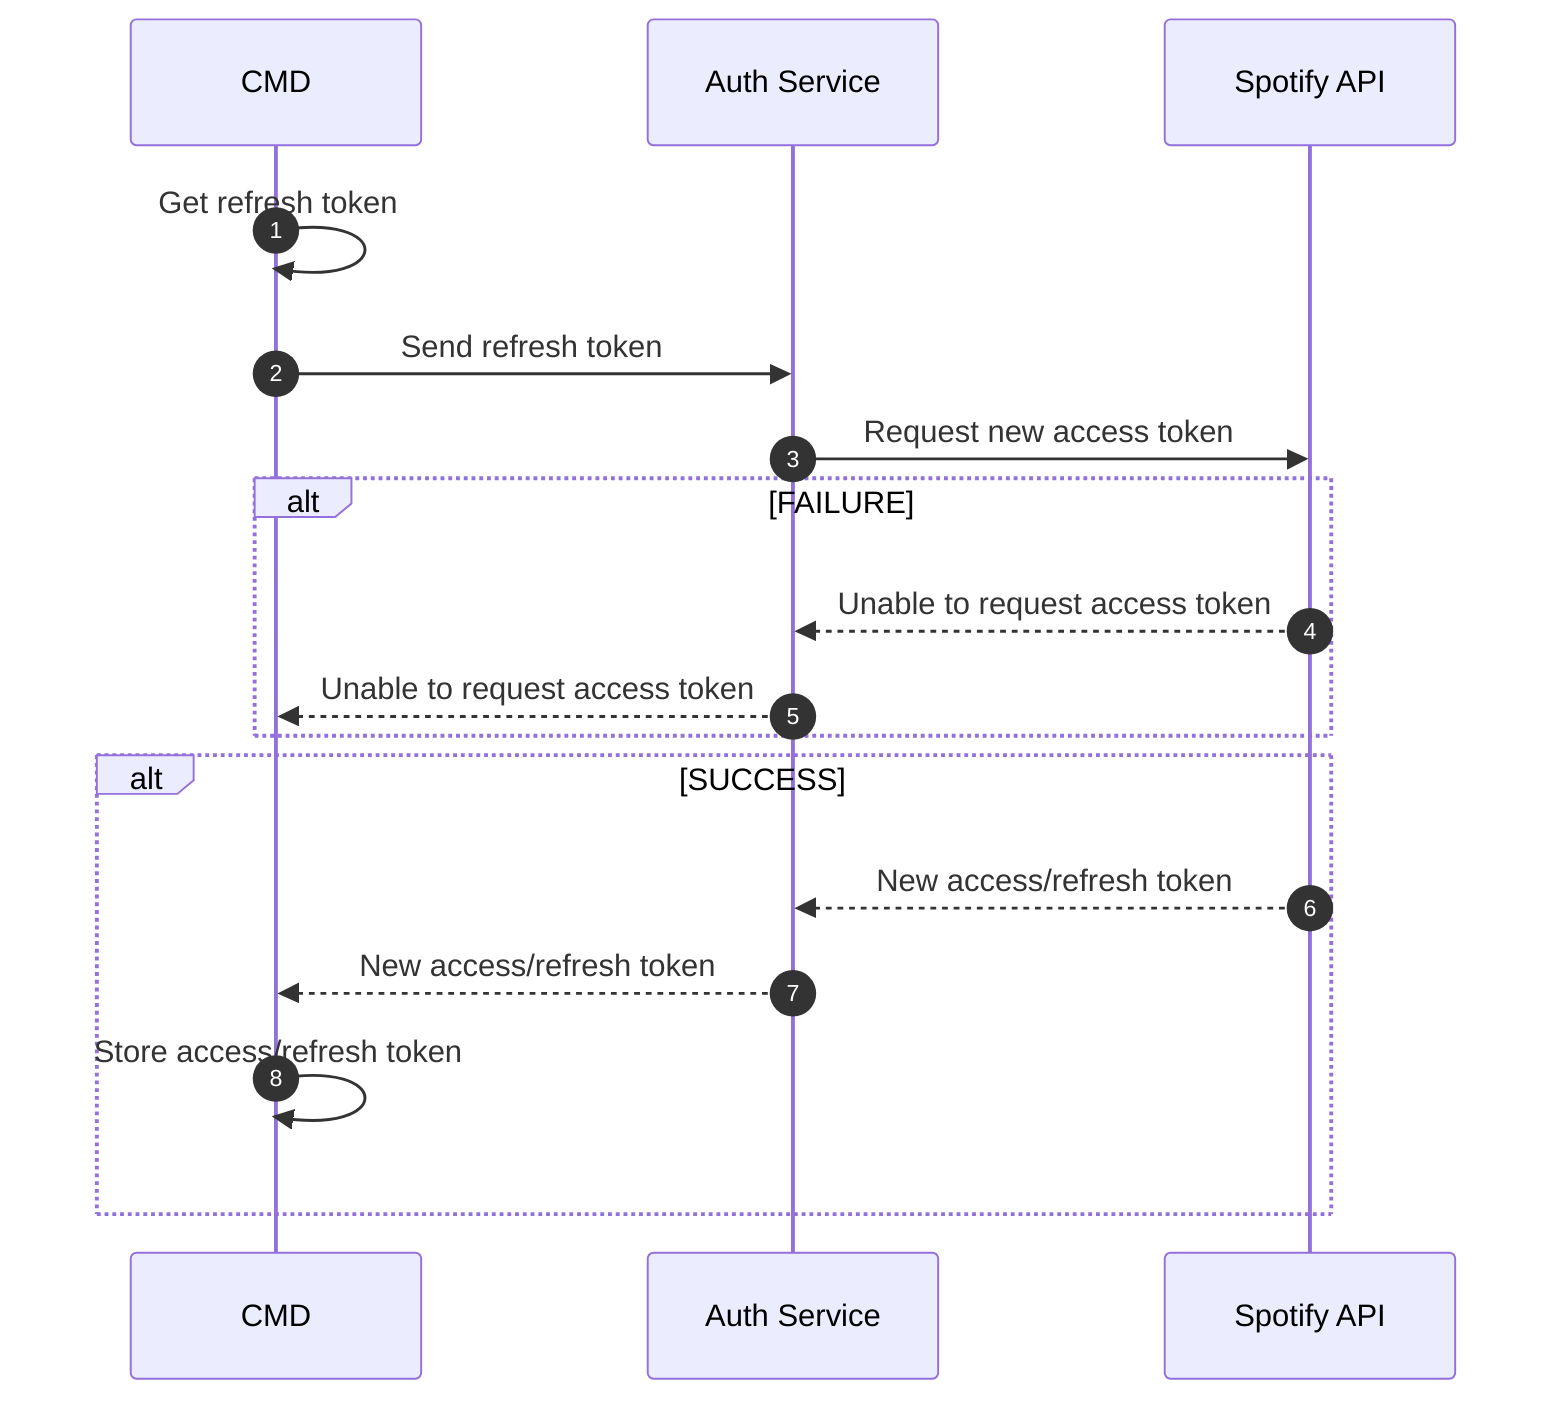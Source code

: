sequenceDiagram
    autonumber
    participant C as CMD
    participant A as Auth Service
    participant S as Spotify API
    C->>C: Get refresh token
    C->>A: Send refresh token
    A->>S: Request new access token
    alt FAILURE
        S-->>A: Unable to request access token
        A-->>C: Unable to request access token
    end
    alt SUCCESS
        S-->>A: New access/refresh token
        A-->>C: New access/refresh token
        C->>C: Store access/refresh token
    end